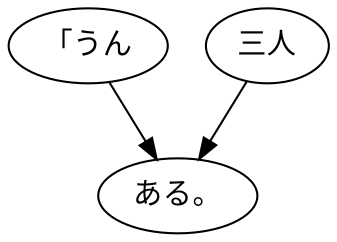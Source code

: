 digraph graph2326 {
	node0 [label="「うん"];
	node1 [label="三人"];
	node2 [label="ある。"];
	node0 -> node2;
	node1 -> node2;
}
